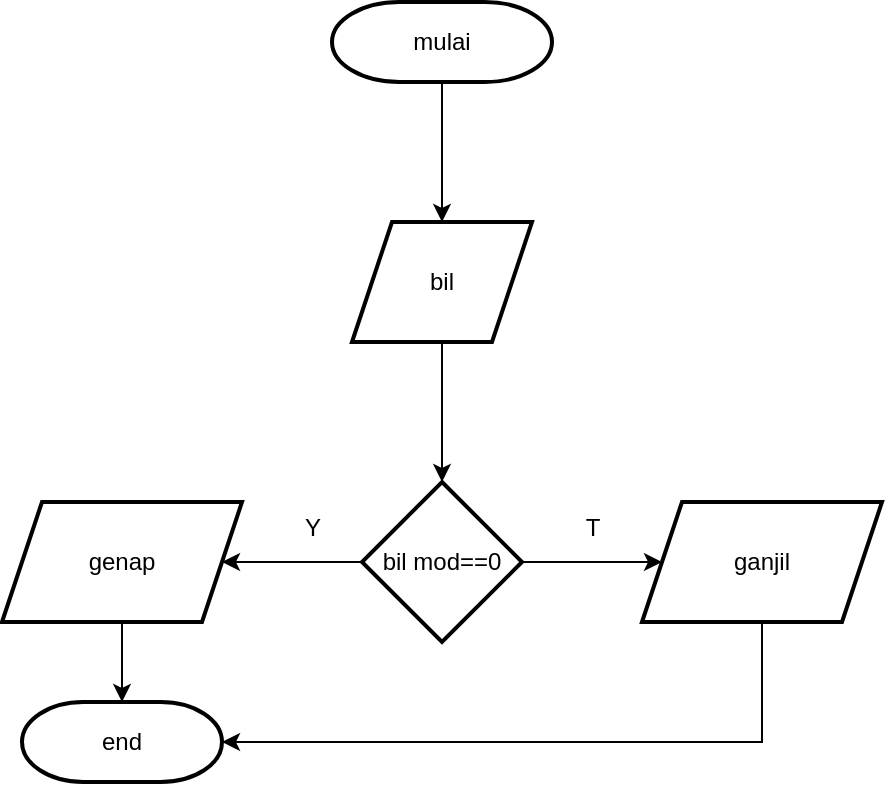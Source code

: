 <mxfile version="22.1.16" type="github">
  <diagram name="Page-1" id="YyGlhsCikO9xNmpAaFM-">
    <mxGraphModel dx="794" dy="414" grid="1" gridSize="10" guides="1" tooltips="1" connect="1" arrows="1" fold="1" page="1" pageScale="1" pageWidth="850" pageHeight="1100" math="0" shadow="0">
      <root>
        <mxCell id="0" />
        <mxCell id="1" parent="0" />
        <mxCell id="caVku139-XLTR3jL-sg_-5" value="" style="edgeStyle=orthogonalEdgeStyle;rounded=0;orthogonalLoop=1;jettySize=auto;html=1;" parent="1" source="caVku139-XLTR3jL-sg_-3" target="caVku139-XLTR3jL-sg_-4" edge="1">
          <mxGeometry relative="1" as="geometry" />
        </mxCell>
        <mxCell id="caVku139-XLTR3jL-sg_-3" value="mulai" style="strokeWidth=2;html=1;shape=mxgraph.flowchart.terminator;whiteSpace=wrap;" parent="1" vertex="1">
          <mxGeometry x="350" y="20" width="110" height="40" as="geometry" />
        </mxCell>
        <mxCell id="caVku139-XLTR3jL-sg_-7" value="" style="edgeStyle=orthogonalEdgeStyle;rounded=0;orthogonalLoop=1;jettySize=auto;html=1;" parent="1" source="caVku139-XLTR3jL-sg_-4" target="caVku139-XLTR3jL-sg_-6" edge="1">
          <mxGeometry relative="1" as="geometry" />
        </mxCell>
        <mxCell id="caVku139-XLTR3jL-sg_-4" value="bil" style="shape=parallelogram;perimeter=parallelogramPerimeter;whiteSpace=wrap;html=1;fixedSize=1;strokeWidth=2;" parent="1" vertex="1">
          <mxGeometry x="360" y="130" width="90" height="60" as="geometry" />
        </mxCell>
        <mxCell id="caVku139-XLTR3jL-sg_-9" value="" style="edgeStyle=orthogonalEdgeStyle;rounded=0;orthogonalLoop=1;jettySize=auto;html=1;" parent="1" source="caVku139-XLTR3jL-sg_-6" target="caVku139-XLTR3jL-sg_-8" edge="1">
          <mxGeometry relative="1" as="geometry" />
        </mxCell>
        <mxCell id="caVku139-XLTR3jL-sg_-11" value="" style="edgeStyle=orthogonalEdgeStyle;rounded=0;orthogonalLoop=1;jettySize=auto;html=1;" parent="1" source="caVku139-XLTR3jL-sg_-6" target="caVku139-XLTR3jL-sg_-10" edge="1">
          <mxGeometry relative="1" as="geometry" />
        </mxCell>
        <mxCell id="caVku139-XLTR3jL-sg_-6" value="bil mod==0" style="rhombus;whiteSpace=wrap;html=1;strokeWidth=2;" parent="1" vertex="1">
          <mxGeometry x="365" y="260" width="80" height="80" as="geometry" />
        </mxCell>
        <mxCell id="caVku139-XLTR3jL-sg_-19" value="" style="edgeStyle=orthogonalEdgeStyle;rounded=0;orthogonalLoop=1;jettySize=auto;html=1;" parent="1" source="caVku139-XLTR3jL-sg_-8" target="caVku139-XLTR3jL-sg_-16" edge="1">
          <mxGeometry relative="1" as="geometry" />
        </mxCell>
        <mxCell id="caVku139-XLTR3jL-sg_-8" value="genap" style="shape=parallelogram;perimeter=parallelogramPerimeter;whiteSpace=wrap;html=1;fixedSize=1;strokeWidth=2;" parent="1" vertex="1">
          <mxGeometry x="185" y="270" width="120" height="60" as="geometry" />
        </mxCell>
        <mxCell id="caVku139-XLTR3jL-sg_-10" value="ganjil" style="shape=parallelogram;perimeter=parallelogramPerimeter;whiteSpace=wrap;html=1;fixedSize=1;strokeWidth=2;" parent="1" vertex="1">
          <mxGeometry x="505" y="270" width="120" height="60" as="geometry" />
        </mxCell>
        <mxCell id="caVku139-XLTR3jL-sg_-16" value="end" style="strokeWidth=2;html=1;shape=mxgraph.flowchart.terminator;whiteSpace=wrap;" parent="1" vertex="1">
          <mxGeometry x="195" y="370" width="100" height="40" as="geometry" />
        </mxCell>
        <mxCell id="caVku139-XLTR3jL-sg_-22" value="Y" style="text;html=1;align=center;verticalAlign=middle;resizable=0;points=[];autosize=1;strokeColor=none;fillColor=none;" parent="1" vertex="1">
          <mxGeometry x="325" y="268" width="30" height="30" as="geometry" />
        </mxCell>
        <mxCell id="caVku139-XLTR3jL-sg_-23" value="T" style="text;html=1;align=center;verticalAlign=middle;resizable=0;points=[];autosize=1;strokeColor=none;fillColor=none;" parent="1" vertex="1">
          <mxGeometry x="465" y="268" width="30" height="30" as="geometry" />
        </mxCell>
        <mxCell id="ahoBKBwmxAa-orQUSBle-1" style="edgeStyle=orthogonalEdgeStyle;rounded=0;orthogonalLoop=1;jettySize=auto;html=1;exitX=0.5;exitY=1;exitDx=0;exitDy=0;entryX=1;entryY=0.5;entryDx=0;entryDy=0;entryPerimeter=0;" edge="1" parent="1" source="caVku139-XLTR3jL-sg_-10" target="caVku139-XLTR3jL-sg_-16">
          <mxGeometry relative="1" as="geometry" />
        </mxCell>
      </root>
    </mxGraphModel>
  </diagram>
</mxfile>
